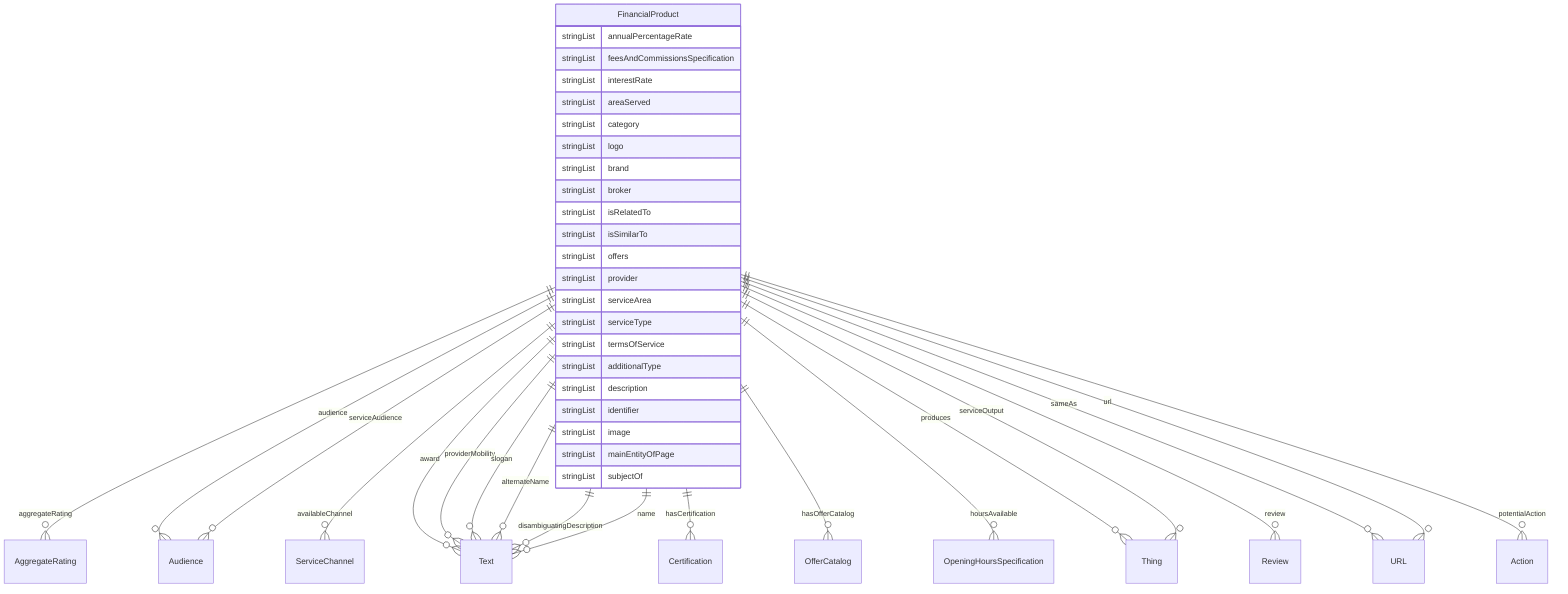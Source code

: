 erDiagram
FinancialProduct {
    stringList annualPercentageRate  
    stringList feesAndCommissionsSpecification  
    stringList interestRate  
    stringList areaServed  
    stringList category  
    stringList logo  
    stringList brand  
    stringList broker  
    stringList isRelatedTo  
    stringList isSimilarTo  
    stringList offers  
    stringList provider  
    stringList serviceArea  
    stringList serviceType  
    stringList termsOfService  
    stringList additionalType  
    stringList description  
    stringList identifier  
    stringList image  
    stringList mainEntityOfPage  
    stringList subjectOf  
}

FinancialProduct ||--}o AggregateRating : "aggregateRating"
FinancialProduct ||--}o Audience : "audience"
FinancialProduct ||--}o ServiceChannel : "availableChannel"
FinancialProduct ||--}o Text : "award"
FinancialProduct ||--}o Certification : "hasCertification"
FinancialProduct ||--}o OfferCatalog : "hasOfferCatalog"
FinancialProduct ||--}o OpeningHoursSpecification : "hoursAvailable"
FinancialProduct ||--}o Thing : "produces"
FinancialProduct ||--}o Text : "providerMobility"
FinancialProduct ||--}o Review : "review"
FinancialProduct ||--}o Audience : "serviceAudience"
FinancialProduct ||--}o Thing : "serviceOutput"
FinancialProduct ||--}o Text : "slogan"
FinancialProduct ||--}o Text : "alternateName"
FinancialProduct ||--}o Text : "disambiguatingDescription"
FinancialProduct ||--}o Text : "name"
FinancialProduct ||--}o URL : "sameAs"
FinancialProduct ||--}o Action : "potentialAction"
FinancialProduct ||--}o URL : "url"